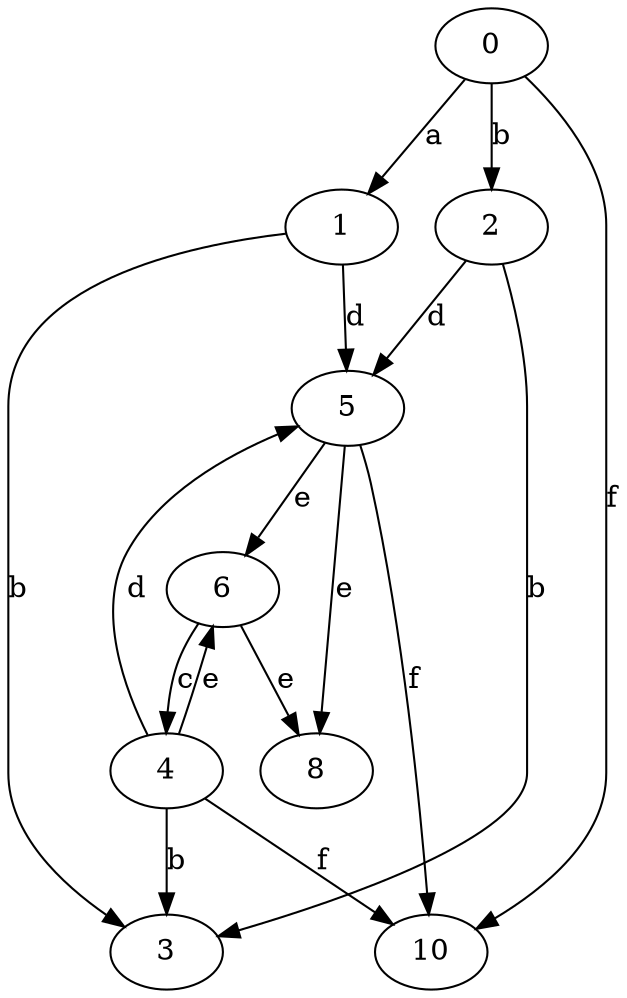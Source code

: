 strict digraph  {
0;
1;
2;
3;
4;
5;
6;
8;
10;
0 -> 1  [label=a];
0 -> 2  [label=b];
0 -> 10  [label=f];
1 -> 3  [label=b];
1 -> 5  [label=d];
2 -> 3  [label=b];
2 -> 5  [label=d];
4 -> 3  [label=b];
4 -> 5  [label=d];
4 -> 6  [label=e];
4 -> 10  [label=f];
5 -> 6  [label=e];
5 -> 8  [label=e];
5 -> 10  [label=f];
6 -> 4  [label=c];
6 -> 8  [label=e];
}
